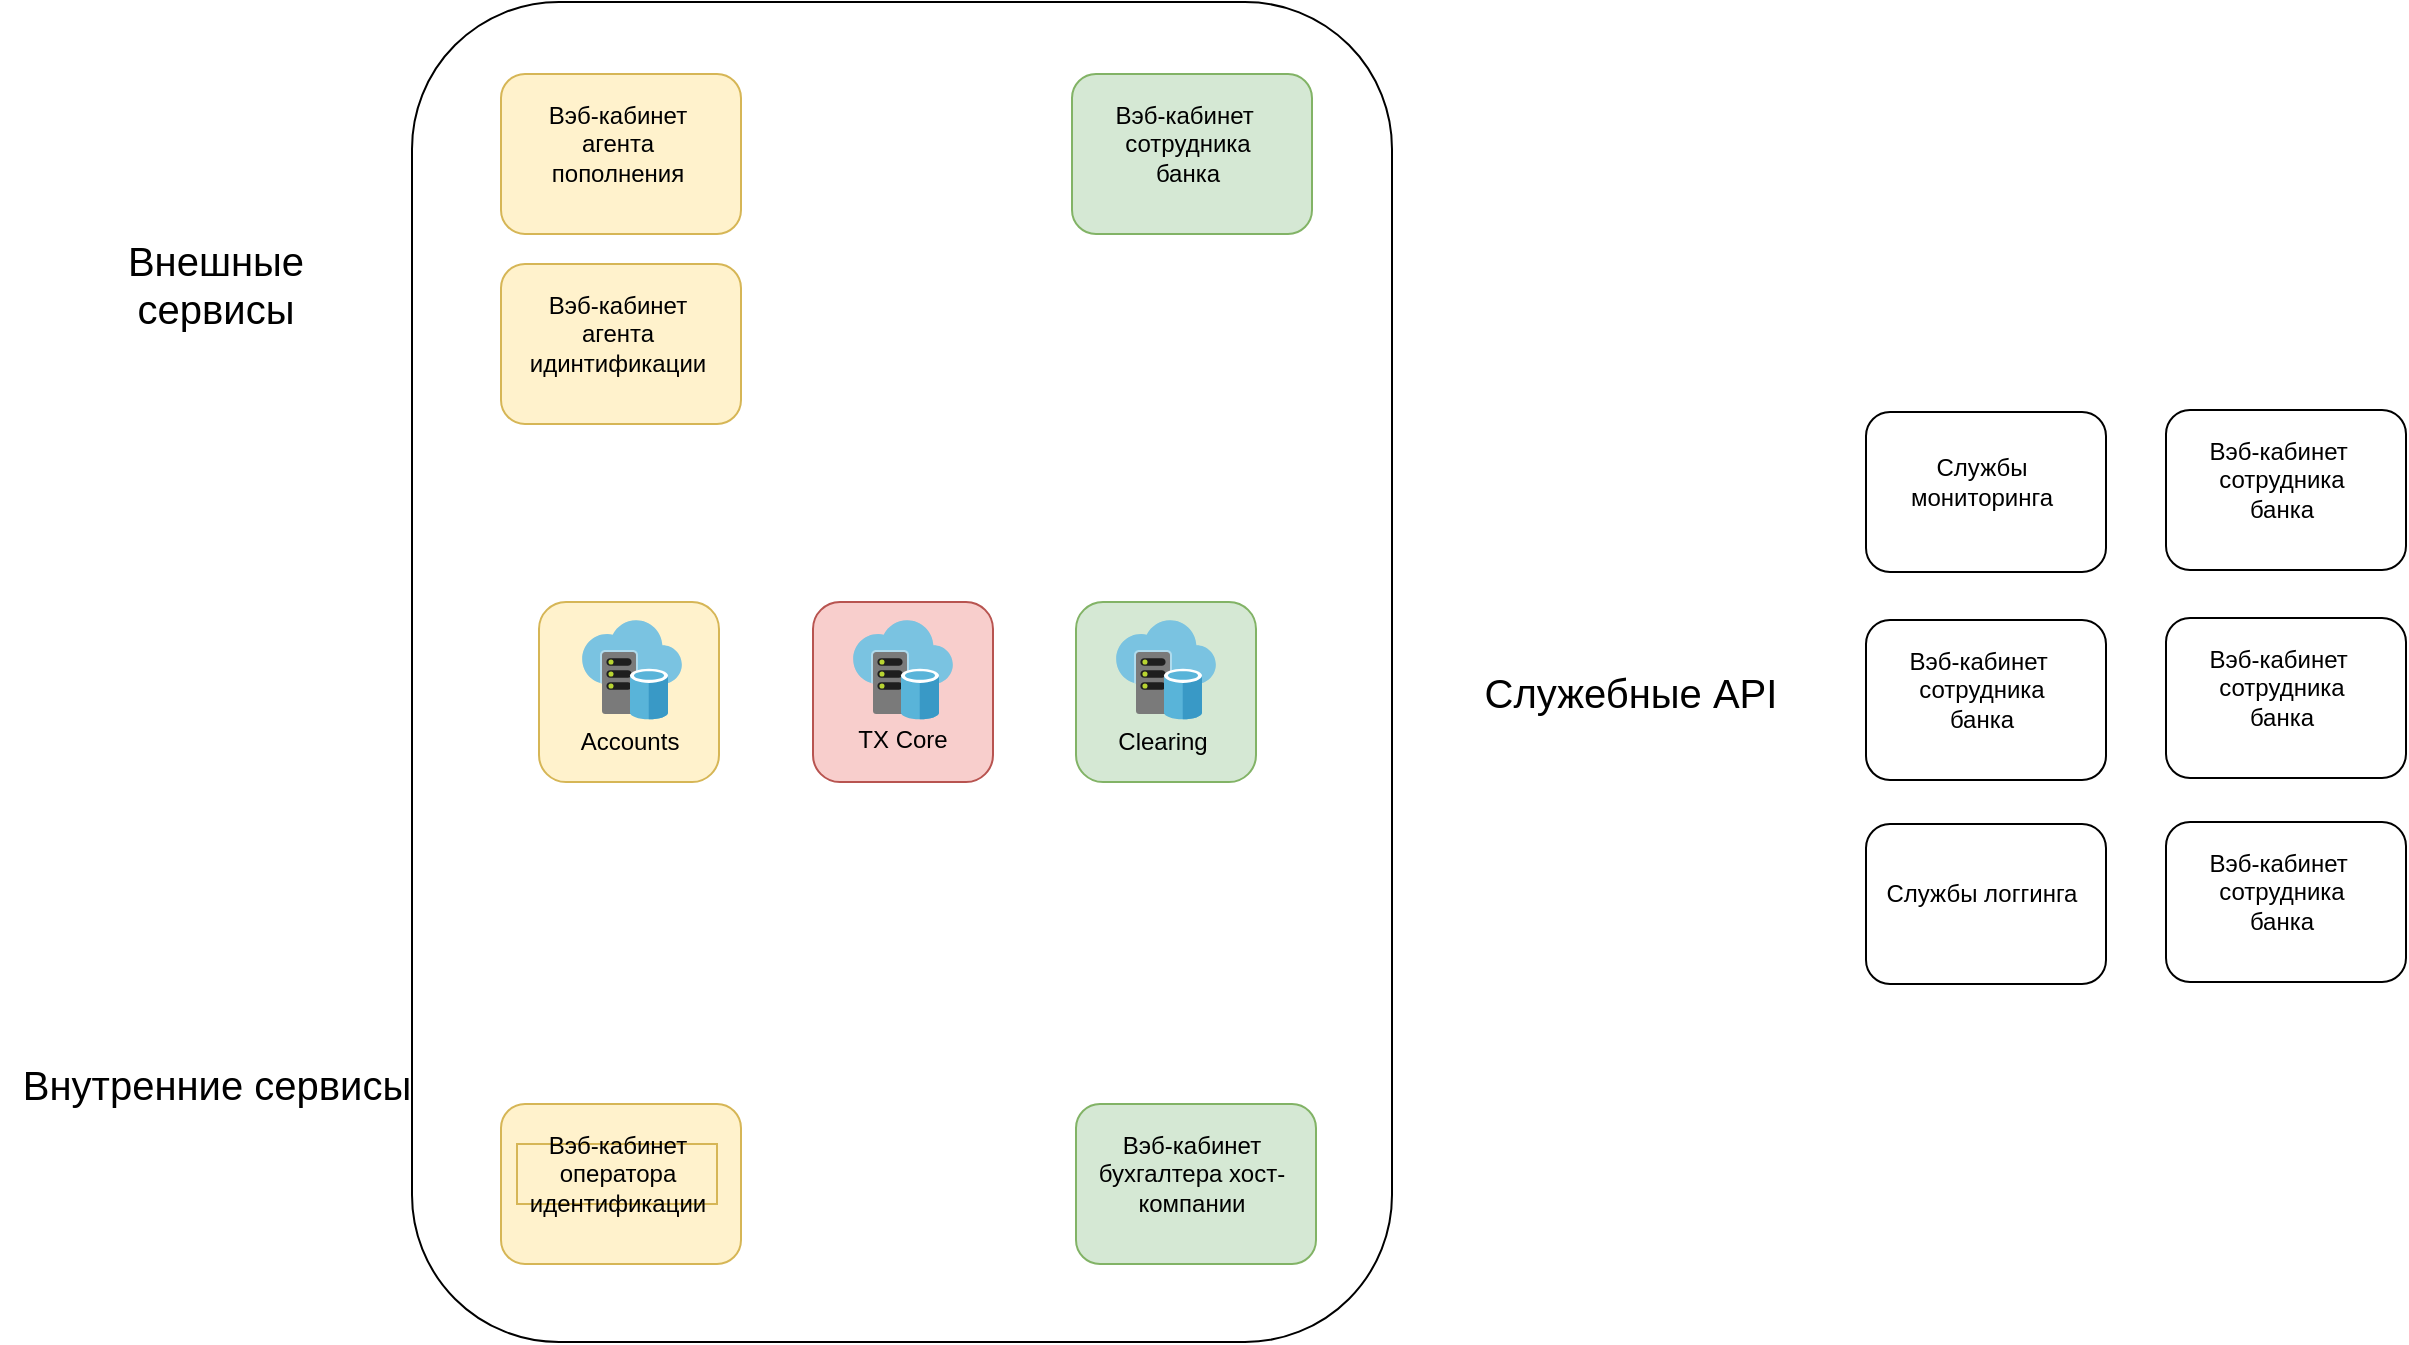 <mxfile pages="1" version="11.2.1" type="github"><diagram id="JfMvQxGXoWg5FCYy4_3Q" name="Page-1"><mxGraphModel dx="1370" dy="769" grid="1" gridSize="10" guides="1" tooltips="1" connect="1" arrows="1" fold="1" page="1" pageScale="1" pageWidth="850" pageHeight="1100" math="0" shadow="0"><root><mxCell id="0"/><mxCell id="1" parent="0"/><mxCell id="1M2UV2R9q6xd6kiA-x4t-10" value="" style="rounded=1;whiteSpace=wrap;html=1;" parent="1" vertex="1"><mxGeometry x="288" y="49" width="490" height="670" as="geometry"/></mxCell><mxCell id="1M2UV2R9q6xd6kiA-x4t-1" value="" style="rounded=1;whiteSpace=wrap;html=1;fillColor=#fff2cc;strokeColor=#d6b656;" parent="1" vertex="1"><mxGeometry x="351.5" y="349" width="90" height="90" as="geometry"/></mxCell><mxCell id="1M2UV2R9q6xd6kiA-x4t-2" value="" style="aspect=fixed;html=1;perimeter=none;align=center;shadow=0;dashed=0;image;fontSize=12;image=img/lib/mscae/Virtual_Datacenter.svg;" parent="1" vertex="1"><mxGeometry x="373" y="358" width="50" height="50" as="geometry"/></mxCell><mxCell id="1M2UV2R9q6xd6kiA-x4t-3" value="" style="rounded=1;whiteSpace=wrap;html=1;fillColor=#f8cecc;strokeColor=#b85450;" parent="1" vertex="1"><mxGeometry x="488.5" y="349" width="90" height="90" as="geometry"/></mxCell><mxCell id="1M2UV2R9q6xd6kiA-x4t-4" value="" style="aspect=fixed;html=1;perimeter=none;align=center;shadow=0;dashed=0;image;fontSize=12;image=img/lib/mscae/Virtual_Datacenter.svg;" parent="1" vertex="1"><mxGeometry x="508.5" y="358" width="50" height="50" as="geometry"/></mxCell><mxCell id="1M2UV2R9q6xd6kiA-x4t-5" value="" style="rounded=1;whiteSpace=wrap;html=1;fillColor=#d5e8d4;strokeColor=#82b366;" parent="1" vertex="1"><mxGeometry x="620" y="349" width="90" height="90" as="geometry"/></mxCell><mxCell id="1M2UV2R9q6xd6kiA-x4t-6" value="" style="aspect=fixed;html=1;perimeter=none;align=center;shadow=0;dashed=0;image;fontSize=12;image=img/lib/mscae/Virtual_Datacenter.svg;" parent="1" vertex="1"><mxGeometry x="640" y="358" width="50" height="50" as="geometry"/></mxCell><mxCell id="1M2UV2R9q6xd6kiA-x4t-7" value="Accounts" style="text;html=1;strokeColor=none;fillColor=none;align=center;verticalAlign=middle;whiteSpace=wrap;rounded=0;" parent="1" vertex="1"><mxGeometry x="376.5" y="409" width="40" height="20" as="geometry"/></mxCell><mxCell id="1M2UV2R9q6xd6kiA-x4t-8" value="TX Core" style="text;html=1;strokeColor=none;fillColor=none;align=center;verticalAlign=middle;whiteSpace=wrap;rounded=0;" parent="1" vertex="1"><mxGeometry x="506" y="408" width="55" height="20" as="geometry"/></mxCell><mxCell id="1M2UV2R9q6xd6kiA-x4t-9" value="Clearing" style="text;html=1;strokeColor=none;fillColor=none;align=center;verticalAlign=middle;whiteSpace=wrap;rounded=0;" parent="1" vertex="1"><mxGeometry x="641" y="409" width="45" height="20" as="geometry"/></mxCell><mxCell id="1M2UV2R9q6xd6kiA-x4t-11" value="Внешные сервисы" style="text;html=1;strokeColor=none;fillColor=none;align=center;verticalAlign=middle;whiteSpace=wrap;rounded=0;fontSize=20;" parent="1" vertex="1"><mxGeometry x="130" y="180" width="120" height="20" as="geometry"/></mxCell><mxCell id="1M2UV2R9q6xd6kiA-x4t-12" value="Внутренние сервисы" style="text;html=1;strokeColor=none;fillColor=none;align=center;verticalAlign=middle;whiteSpace=wrap;rounded=0;fontSize=20;" parent="1" vertex="1"><mxGeometry x="82.5" y="580" width="215" height="20" as="geometry"/></mxCell><mxCell id="1M2UV2R9q6xd6kiA-x4t-13" value="" style="rounded=1;whiteSpace=wrap;html=1;fillColor=#d5e8d4;strokeColor=#82b366;" parent="1" vertex="1"><mxGeometry x="618" y="85" width="120" height="80" as="geometry"/></mxCell><mxCell id="1M2UV2R9q6xd6kiA-x4t-14" value="Вэб-кабинет&amp;nbsp; сотрудника банка" style="text;html=1;strokeColor=none;fillColor=none;align=center;verticalAlign=middle;whiteSpace=wrap;rounded=0;" parent="1" vertex="1"><mxGeometry x="626" y="105" width="100" height="30" as="geometry"/></mxCell><mxCell id="1M2UV2R9q6xd6kiA-x4t-15" value="" style="rounded=1;whiteSpace=wrap;html=1;fillColor=#fff2cc;strokeColor=#d6b656;" parent="1" vertex="1"><mxGeometry x="332.5" y="85" width="120" height="80" as="geometry"/></mxCell><mxCell id="1M2UV2R9q6xd6kiA-x4t-16" value="Вэб-кабинет агента пополнения" style="text;html=1;strokeColor=none;fillColor=none;align=center;verticalAlign=middle;whiteSpace=wrap;rounded=0;" parent="1" vertex="1"><mxGeometry x="340.5" y="105" width="100" height="30" as="geometry"/></mxCell><mxCell id="1M2UV2R9q6xd6kiA-x4t-19" value="" style="rounded=1;whiteSpace=wrap;html=1;fillColor=#fff2cc;strokeColor=#d6b656;" parent="1" vertex="1"><mxGeometry x="332.5" y="180" width="120" height="80" as="geometry"/></mxCell><mxCell id="1M2UV2R9q6xd6kiA-x4t-20" value="Вэб-кабинет агента идинтификации" style="text;html=1;strokeColor=none;fillColor=none;align=center;verticalAlign=middle;whiteSpace=wrap;rounded=0;" parent="1" vertex="1"><mxGeometry x="340.5" y="200" width="100" height="30" as="geometry"/></mxCell><mxCell id="1M2UV2R9q6xd6kiA-x4t-22" value="" style="rounded=1;whiteSpace=wrap;html=1;fillColor=#fff2cc;strokeColor=#d6b656;" parent="1" vertex="1"><mxGeometry x="332.5" y="600" width="120" height="80" as="geometry"/></mxCell><mxCell id="1M2UV2R9q6xd6kiA-x4t-23" value="&lt;div&gt;Вэб-кабинет оператора&lt;/div&gt;&lt;div&gt; идентификации&lt;/div&gt;" style="text;html=1;strokeColor=#d6b656;fillColor=#fff2cc;align=center;verticalAlign=middle;whiteSpace=wrap;rounded=0;" parent="1" vertex="1"><mxGeometry x="340.5" y="620" width="100" height="30" as="geometry"/></mxCell><mxCell id="1M2UV2R9q6xd6kiA-x4t-24" value="" style="rounded=1;whiteSpace=wrap;html=1;fillColor=#d5e8d4;strokeColor=#82b366;" parent="1" vertex="1"><mxGeometry x="620" y="600" width="120" height="80" as="geometry"/></mxCell><mxCell id="1M2UV2R9q6xd6kiA-x4t-25" value="Вэб-кабинет бухгалтера хост-компании" style="text;html=1;strokeColor=none;fillColor=#d5e8d4;align=center;verticalAlign=middle;whiteSpace=wrap;rounded=0;" parent="1" vertex="1"><mxGeometry x="628" y="620" width="100" height="30" as="geometry"/></mxCell><mxCell id="rMDS_38VwPlSXQvCs6hY-1" value="" style="rounded=1;whiteSpace=wrap;html=1;" vertex="1" parent="1"><mxGeometry x="1015" y="358" width="120" height="80" as="geometry"/></mxCell><mxCell id="rMDS_38VwPlSXQvCs6hY-2" value="Вэб-кабинет&amp;nbsp; сотрудника банка" style="text;html=1;strokeColor=none;fillColor=none;align=center;verticalAlign=middle;whiteSpace=wrap;rounded=0;" vertex="1" parent="1"><mxGeometry x="1023" y="378" width="100" height="30" as="geometry"/></mxCell><mxCell id="rMDS_38VwPlSXQvCs6hY-3" value="Служебные API" style="text;html=1;strokeColor=none;fillColor=none;align=center;verticalAlign=middle;whiteSpace=wrap;rounded=0;fontSize=20;" vertex="1" parent="1"><mxGeometry x="790" y="384" width="215" height="20" as="geometry"/></mxCell><mxCell id="rMDS_38VwPlSXQvCs6hY-5" value="" style="rounded=1;whiteSpace=wrap;html=1;" vertex="1" parent="1"><mxGeometry x="1015" y="460" width="120" height="80" as="geometry"/></mxCell><mxCell id="rMDS_38VwPlSXQvCs6hY-6" value="Службы логгинга" style="text;html=1;strokeColor=none;fillColor=none;align=center;verticalAlign=middle;whiteSpace=wrap;rounded=0;" vertex="1" parent="1"><mxGeometry x="1023" y="480" width="100" height="30" as="geometry"/></mxCell><mxCell id="rMDS_38VwPlSXQvCs6hY-7" value="" style="rounded=1;whiteSpace=wrap;html=1;" vertex="1" parent="1"><mxGeometry x="1015" y="254" width="120" height="80" as="geometry"/></mxCell><mxCell id="rMDS_38VwPlSXQvCs6hY-8" value="Службы мониторинга" style="text;html=1;strokeColor=none;fillColor=none;align=center;verticalAlign=middle;whiteSpace=wrap;rounded=0;" vertex="1" parent="1"><mxGeometry x="1023" y="274" width="100" height="30" as="geometry"/></mxCell><mxCell id="rMDS_38VwPlSXQvCs6hY-9" value="" style="rounded=1;whiteSpace=wrap;html=1;" vertex="1" parent="1"><mxGeometry x="1165" y="357" width="120" height="80" as="geometry"/></mxCell><mxCell id="rMDS_38VwPlSXQvCs6hY-10" value="Вэб-кабинет&amp;nbsp; сотрудника банка" style="text;html=1;strokeColor=none;fillColor=none;align=center;verticalAlign=middle;whiteSpace=wrap;rounded=0;" vertex="1" parent="1"><mxGeometry x="1173" y="377" width="100" height="30" as="geometry"/></mxCell><mxCell id="rMDS_38VwPlSXQvCs6hY-11" value="" style="rounded=1;whiteSpace=wrap;html=1;" vertex="1" parent="1"><mxGeometry x="1165" y="459" width="120" height="80" as="geometry"/></mxCell><mxCell id="rMDS_38VwPlSXQvCs6hY-12" value="Вэб-кабинет&amp;nbsp; сотрудника банка" style="text;html=1;strokeColor=none;fillColor=none;align=center;verticalAlign=middle;whiteSpace=wrap;rounded=0;" vertex="1" parent="1"><mxGeometry x="1173" y="479" width="100" height="30" as="geometry"/></mxCell><mxCell id="rMDS_38VwPlSXQvCs6hY-13" value="" style="rounded=1;whiteSpace=wrap;html=1;" vertex="1" parent="1"><mxGeometry x="1165" y="253" width="120" height="80" as="geometry"/></mxCell><mxCell id="rMDS_38VwPlSXQvCs6hY-14" value="Вэб-кабинет&amp;nbsp; сотрудника банка" style="text;html=1;strokeColor=none;fillColor=none;align=center;verticalAlign=middle;whiteSpace=wrap;rounded=0;" vertex="1" parent="1"><mxGeometry x="1173" y="273" width="100" height="30" as="geometry"/></mxCell></root></mxGraphModel></diagram></mxfile>